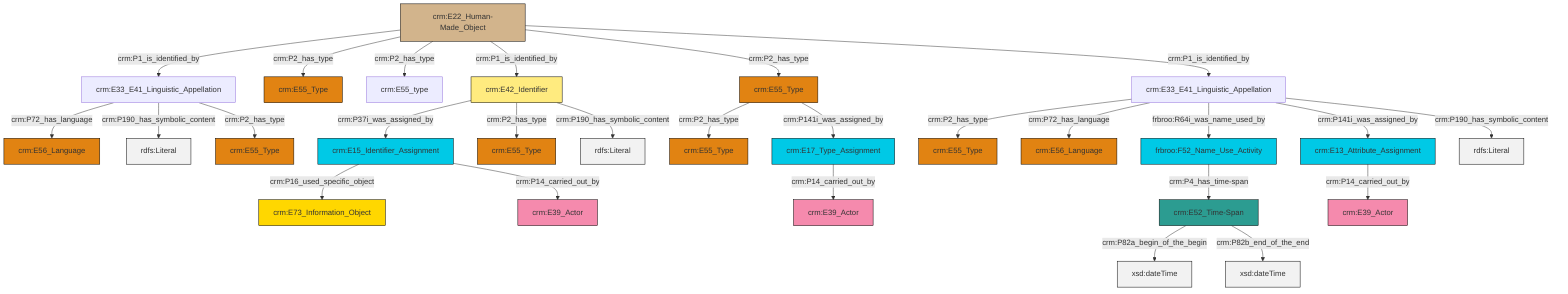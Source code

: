 graph TD
classDef Literal fill:#f2f2f2,stroke:#000000;
classDef CRM_Entity fill:#FFFFFF,stroke:#000000;
classDef Temporal_Entity fill:#00C9E6, stroke:#000000;
classDef Type fill:#E18312, stroke:#000000;
classDef Time-Span fill:#2C9C91, stroke:#000000;
classDef Appellation fill:#FFEB7F, stroke:#000000;
classDef Place fill:#008836, stroke:#000000;
classDef Persistent_Item fill:#B266B2, stroke:#000000;
classDef Conceptual_Object fill:#FFD700, stroke:#000000;
classDef Physical_Thing fill:#D2B48C, stroke:#000000;
classDef Actor fill:#f58aad, stroke:#000000;
classDef PC_Classes fill:#4ce600, stroke:#000000;
classDef Multi fill:#cccccc,stroke:#000000;

2["crm:E33_E41_Linguistic_Appellation"]:::Default -->|crm:P2_has_type| 0["crm:E55_Type"]:::Type
3["crm:E17_Type_Assignment"]:::Temporal_Entity -->|crm:P14_carried_out_by| 4["crm:E39_Actor"]:::Actor
7["crm:E22_Human-Made_Object"]:::Physical_Thing -->|crm:P1_is_identified_by| 8["crm:E33_E41_Linguistic_Appellation"]:::Default
9["crm:E42_Identifier"]:::Appellation -->|crm:P37i_was_assigned_by| 10["crm:E15_Identifier_Assignment"]:::Temporal_Entity
13["crm:E55_Type"]:::Type -->|crm:P2_has_type| 14["crm:E55_Type"]:::Type
7["crm:E22_Human-Made_Object"]:::Physical_Thing -->|crm:P2_has_type| 17["crm:E55_Type"]:::Type
10["crm:E15_Identifier_Assignment"]:::Temporal_Entity -->|crm:P16_used_specific_object| 18["crm:E73_Information_Object"]:::Conceptual_Object
8["crm:E33_E41_Linguistic_Appellation"]:::Default -->|crm:P72_has_language| 11["crm:E56_Language"]:::Type
23["crm:E52_Time-Span"]:::Time-Span -->|crm:P82a_begin_of_the_begin| 24[xsd:dateTime]:::Literal
2["crm:E33_E41_Linguistic_Appellation"]:::Default -->|crm:P72_has_language| 5["crm:E56_Language"]:::Type
7["crm:E22_Human-Made_Object"]:::Physical_Thing -->|crm:P2_has_type| 26["crm:E55_type"]:::Default
10["crm:E15_Identifier_Assignment"]:::Temporal_Entity -->|crm:P14_carried_out_by| 21["crm:E39_Actor"]:::Actor
7["crm:E22_Human-Made_Object"]:::Physical_Thing -->|crm:P1_is_identified_by| 9["crm:E42_Identifier"]:::Appellation
7["crm:E22_Human-Made_Object"]:::Physical_Thing -->|crm:P2_has_type| 13["crm:E55_Type"]:::Type
9["crm:E42_Identifier"]:::Appellation -->|crm:P2_has_type| 30["crm:E55_Type"]:::Type
23["crm:E52_Time-Span"]:::Time-Span -->|crm:P82b_end_of_the_end| 37[xsd:dateTime]:::Literal
19["crm:E13_Attribute_Assignment"]:::Temporal_Entity -->|crm:P14_carried_out_by| 33["crm:E39_Actor"]:::Actor
8["crm:E33_E41_Linguistic_Appellation"]:::Default -->|crm:P190_has_symbolic_content| 39[rdfs:Literal]:::Literal
2["crm:E33_E41_Linguistic_Appellation"]:::Default -->|frbroo:R64i_was_name_used_by| 15["frbroo:F52_Name_Use_Activity"]:::Temporal_Entity
2["crm:E33_E41_Linguistic_Appellation"]:::Default -->|crm:P141i_was_assigned_by| 19["crm:E13_Attribute_Assignment"]:::Temporal_Entity
7["crm:E22_Human-Made_Object"]:::Physical_Thing -->|crm:P1_is_identified_by| 2["crm:E33_E41_Linguistic_Appellation"]:::Default
13["crm:E55_Type"]:::Type -->|crm:P141i_was_assigned_by| 3["crm:E17_Type_Assignment"]:::Temporal_Entity
15["frbroo:F52_Name_Use_Activity"]:::Temporal_Entity -->|crm:P4_has_time-span| 23["crm:E52_Time-Span"]:::Time-Span
2["crm:E33_E41_Linguistic_Appellation"]:::Default -->|crm:P190_has_symbolic_content| 48[rdfs:Literal]:::Literal
8["crm:E33_E41_Linguistic_Appellation"]:::Default -->|crm:P2_has_type| 27["crm:E55_Type"]:::Type
9["crm:E42_Identifier"]:::Appellation -->|crm:P190_has_symbolic_content| 49[rdfs:Literal]:::Literal